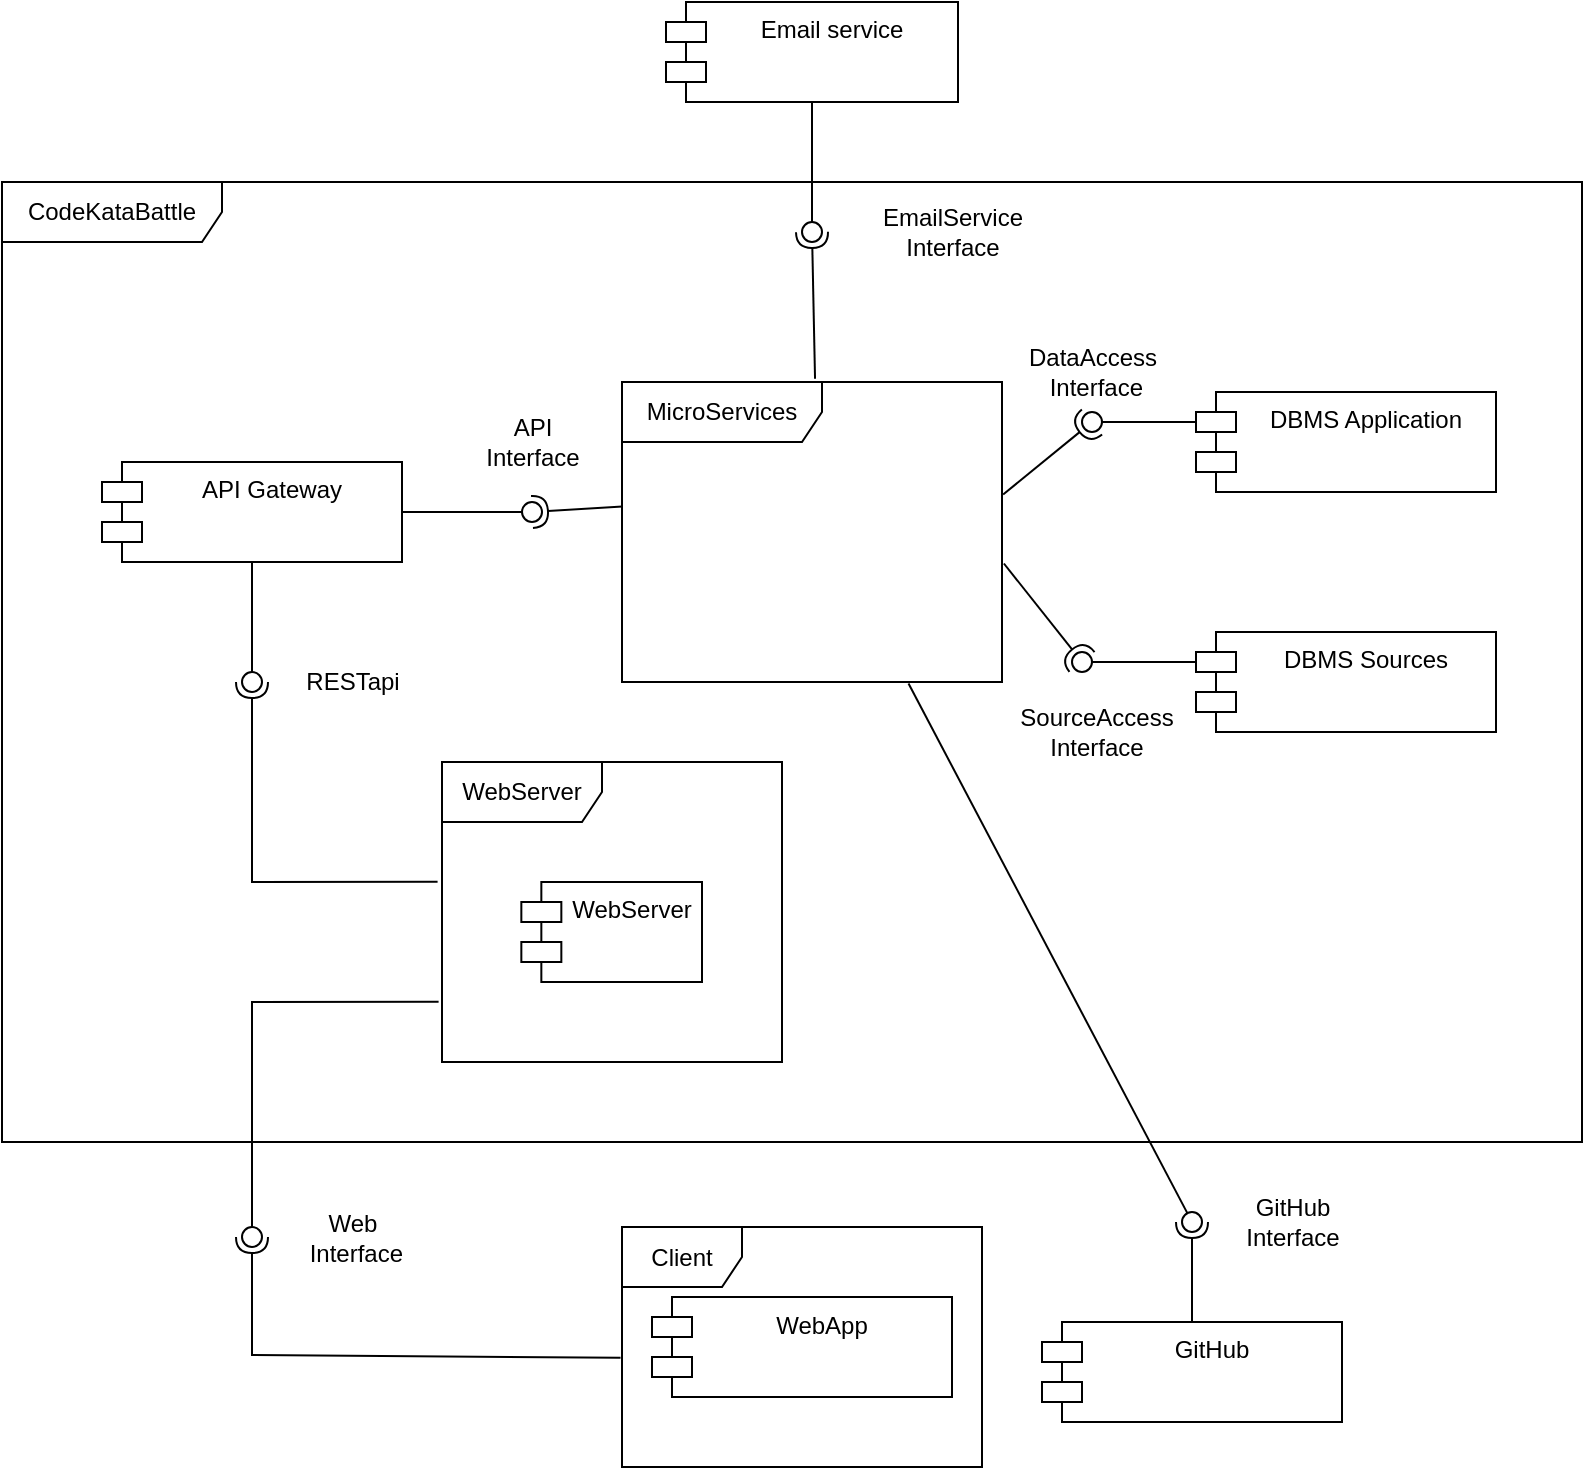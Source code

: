 <mxfile version="22.1.11" type="device">
  <diagram name="Pagina-1" id="qzB83dGnzqiJjhfnsxtL">
    <mxGraphModel dx="2514" dy="935" grid="1" gridSize="10" guides="1" tooltips="1" connect="1" arrows="1" fold="1" page="1" pageScale="1" pageWidth="827" pageHeight="1169" math="0" shadow="0">
      <root>
        <mxCell id="0" />
        <mxCell id="1" parent="0" />
        <mxCell id="h46Rm4Iv9E7iwNrBsxgi-87" value="CodeKataBattle" style="shape=umlFrame;whiteSpace=wrap;html=1;pointerEvents=0;width=110;height=30;" parent="1" vertex="1">
          <mxGeometry x="-310" y="120" width="790" height="480" as="geometry" />
        </mxCell>
        <mxCell id="h46Rm4Iv9E7iwNrBsxgi-43" value="MicroServices" style="shape=umlFrame;whiteSpace=wrap;html=1;pointerEvents=0;width=100;height=30;" parent="1" vertex="1">
          <mxGeometry y="220" width="190" height="150" as="geometry" />
        </mxCell>
        <mxCell id="h46Rm4Iv9E7iwNrBsxgi-44" value="Email service" style="shape=module;align=left;spacingLeft=20;align=center;verticalAlign=top;whiteSpace=wrap;html=1;" parent="1" vertex="1">
          <mxGeometry x="22" y="30" width="146" height="50" as="geometry" />
        </mxCell>
        <mxCell id="h46Rm4Iv9E7iwNrBsxgi-45" value="" style="rounded=0;orthogonalLoop=1;jettySize=auto;html=1;endArrow=halfCircle;endFill=0;endSize=6;strokeWidth=1;sketch=0;exitX=0.508;exitY=-0.011;exitDx=0;exitDy=0;exitPerimeter=0;" parent="1" source="h46Rm4Iv9E7iwNrBsxgi-43" target="h46Rm4Iv9E7iwNrBsxgi-47" edge="1">
          <mxGeometry relative="1" as="geometry">
            <mxPoint x="385" y="10" as="sourcePoint" />
          </mxGeometry>
        </mxCell>
        <mxCell id="h46Rm4Iv9E7iwNrBsxgi-46" value="" style="rounded=0;orthogonalLoop=1;jettySize=auto;html=1;endArrow=oval;endFill=0;sketch=0;sourcePerimeterSpacing=0;targetPerimeterSpacing=0;endSize=10;exitX=0.5;exitY=1;exitDx=0;exitDy=0;" parent="1" source="h46Rm4Iv9E7iwNrBsxgi-44" target="h46Rm4Iv9E7iwNrBsxgi-47" edge="1">
          <mxGeometry relative="1" as="geometry">
            <mxPoint x="370" y="-25" as="sourcePoint" />
          </mxGeometry>
        </mxCell>
        <mxCell id="h46Rm4Iv9E7iwNrBsxgi-47" value="" style="ellipse;whiteSpace=wrap;html=1;align=center;aspect=fixed;fillColor=none;strokeColor=none;resizable=0;perimeter=centerPerimeter;rotatable=0;allowArrows=0;points=[];outlineConnect=1;" parent="1" vertex="1">
          <mxGeometry x="90" y="140" width="10" height="10" as="geometry" />
        </mxCell>
        <mxCell id="h46Rm4Iv9E7iwNrBsxgi-48" value="EmailService&lt;br&gt;Interface" style="text;html=1;align=center;verticalAlign=middle;resizable=0;points=[];autosize=1;strokeColor=none;fillColor=none;" parent="1" vertex="1">
          <mxGeometry x="120" y="125" width="90" height="40" as="geometry" />
        </mxCell>
        <mxCell id="h46Rm4Iv9E7iwNrBsxgi-49" value="API Gateway" style="shape=module;align=left;spacingLeft=20;align=center;verticalAlign=top;whiteSpace=wrap;html=1;" parent="1" vertex="1">
          <mxGeometry x="-260" y="260" width="150" height="50" as="geometry" />
        </mxCell>
        <mxCell id="h46Rm4Iv9E7iwNrBsxgi-51" value="GitHub" style="shape=module;align=left;spacingLeft=20;align=center;verticalAlign=top;whiteSpace=wrap;html=1;" parent="1" vertex="1">
          <mxGeometry x="210" y="690" width="150" height="50" as="geometry" />
        </mxCell>
        <mxCell id="h46Rm4Iv9E7iwNrBsxgi-52" value="WebApp" style="shape=module;align=left;spacingLeft=20;align=center;verticalAlign=top;whiteSpace=wrap;html=1;" parent="1" vertex="1">
          <mxGeometry x="15" y="677.5" width="150" height="50" as="geometry" />
        </mxCell>
        <mxCell id="h46Rm4Iv9E7iwNrBsxgi-53" value="DBMS Sources" style="shape=module;align=left;spacingLeft=20;align=center;verticalAlign=top;whiteSpace=wrap;html=1;" parent="1" vertex="1">
          <mxGeometry x="287" y="345" width="150" height="50" as="geometry" />
        </mxCell>
        <mxCell id="h46Rm4Iv9E7iwNrBsxgi-54" value="DBMS Application" style="shape=module;align=left;spacingLeft=20;align=center;verticalAlign=top;whiteSpace=wrap;html=1;" parent="1" vertex="1">
          <mxGeometry x="287" y="225" width="150" height="50" as="geometry" />
        </mxCell>
        <mxCell id="h46Rm4Iv9E7iwNrBsxgi-56" value="" style="group" parent="1" vertex="1" connectable="0">
          <mxGeometry x="-90" y="410" width="170" height="150" as="geometry" />
        </mxCell>
        <mxCell id="h46Rm4Iv9E7iwNrBsxgi-50" value="WebServer" style="shape=module;align=left;spacingLeft=20;align=center;verticalAlign=top;whiteSpace=wrap;html=1;" parent="h46Rm4Iv9E7iwNrBsxgi-56" vertex="1">
          <mxGeometry x="39.67" y="60" width="90.33" height="50" as="geometry" />
        </mxCell>
        <mxCell id="h46Rm4Iv9E7iwNrBsxgi-55" value="WebServer" style="shape=umlFrame;whiteSpace=wrap;html=1;pointerEvents=0;width=80;height=30;" parent="h46Rm4Iv9E7iwNrBsxgi-56" vertex="1">
          <mxGeometry width="170" height="150" as="geometry" />
        </mxCell>
        <mxCell id="h46Rm4Iv9E7iwNrBsxgi-57" value="Client" style="shape=umlFrame;whiteSpace=wrap;html=1;pointerEvents=0;" parent="1" vertex="1">
          <mxGeometry y="642.5" width="180" height="120" as="geometry" />
        </mxCell>
        <mxCell id="h46Rm4Iv9E7iwNrBsxgi-58" value="" style="rounded=0;orthogonalLoop=1;jettySize=auto;html=1;endArrow=halfCircle;endFill=0;endSize=6;strokeWidth=1;sketch=0;exitX=-0.004;exitY=0.545;exitDx=0;exitDy=0;exitPerimeter=0;" parent="1" source="h46Rm4Iv9E7iwNrBsxgi-57" target="h46Rm4Iv9E7iwNrBsxgi-60" edge="1">
          <mxGeometry relative="1" as="geometry">
            <mxPoint y="607.5" as="sourcePoint" />
            <Array as="points">
              <mxPoint x="-185" y="706.5" />
            </Array>
          </mxGeometry>
        </mxCell>
        <mxCell id="h46Rm4Iv9E7iwNrBsxgi-59" value="" style="rounded=0;orthogonalLoop=1;jettySize=auto;html=1;endArrow=oval;endFill=0;sketch=0;sourcePerimeterSpacing=0;targetPerimeterSpacing=0;endSize=10;exitX=-0.01;exitY=0.799;exitDx=0;exitDy=0;exitPerimeter=0;" parent="1" source="h46Rm4Iv9E7iwNrBsxgi-55" target="h46Rm4Iv9E7iwNrBsxgi-60" edge="1">
          <mxGeometry relative="1" as="geometry">
            <mxPoint x="-40" y="685" as="sourcePoint" />
            <Array as="points">
              <mxPoint x="-185" y="530" />
            </Array>
          </mxGeometry>
        </mxCell>
        <mxCell id="h46Rm4Iv9E7iwNrBsxgi-60" value="" style="ellipse;whiteSpace=wrap;html=1;align=center;aspect=fixed;fillColor=none;strokeColor=none;resizable=0;perimeter=centerPerimeter;rotatable=0;allowArrows=0;points=[];outlineConnect=1;" parent="1" vertex="1">
          <mxGeometry x="-190" y="642.5" width="10" height="10" as="geometry" />
        </mxCell>
        <mxCell id="h46Rm4Iv9E7iwNrBsxgi-61" value="Web&lt;br&gt;&amp;nbsp;Interface" style="text;html=1;align=center;verticalAlign=middle;resizable=0;points=[];autosize=1;strokeColor=none;fillColor=none;" parent="1" vertex="1">
          <mxGeometry x="-170" y="627.5" width="70" height="40" as="geometry" />
        </mxCell>
        <mxCell id="h46Rm4Iv9E7iwNrBsxgi-62" value="" style="rounded=0;orthogonalLoop=1;jettySize=auto;html=1;endArrow=halfCircle;endFill=0;endSize=6;strokeWidth=1;sketch=0;exitX=-0.013;exitY=0.399;exitDx=0;exitDy=0;exitPerimeter=0;" parent="1" source="h46Rm4Iv9E7iwNrBsxgi-55" target="h46Rm4Iv9E7iwNrBsxgi-64" edge="1">
          <mxGeometry relative="1" as="geometry">
            <mxPoint x="-380" y="445" as="sourcePoint" />
            <Array as="points">
              <mxPoint x="-185" y="470" />
            </Array>
          </mxGeometry>
        </mxCell>
        <mxCell id="h46Rm4Iv9E7iwNrBsxgi-63" value="" style="rounded=0;orthogonalLoop=1;jettySize=auto;html=1;endArrow=oval;endFill=0;sketch=0;sourcePerimeterSpacing=0;targetPerimeterSpacing=0;endSize=10;exitX=0.5;exitY=1;exitDx=0;exitDy=0;" parent="1" source="h46Rm4Iv9E7iwNrBsxgi-49" target="h46Rm4Iv9E7iwNrBsxgi-64" edge="1">
          <mxGeometry relative="1" as="geometry">
            <mxPoint x="-420" y="445" as="sourcePoint" />
          </mxGeometry>
        </mxCell>
        <mxCell id="h46Rm4Iv9E7iwNrBsxgi-64" value="" style="ellipse;whiteSpace=wrap;html=1;align=center;aspect=fixed;fillColor=none;strokeColor=none;resizable=0;perimeter=centerPerimeter;rotatable=0;allowArrows=0;points=[];outlineConnect=1;" parent="1" vertex="1">
          <mxGeometry x="-190" y="365" width="10" height="10" as="geometry" />
        </mxCell>
        <mxCell id="h46Rm4Iv9E7iwNrBsxgi-65" value="RESTapi" style="text;html=1;align=center;verticalAlign=middle;resizable=0;points=[];autosize=1;strokeColor=none;fillColor=none;" parent="1" vertex="1">
          <mxGeometry x="-170" y="355" width="70" height="30" as="geometry" />
        </mxCell>
        <mxCell id="h46Rm4Iv9E7iwNrBsxgi-66" value="" style="rounded=0;orthogonalLoop=1;jettySize=auto;html=1;endArrow=halfCircle;endFill=0;endSize=6;strokeWidth=1;sketch=0;exitX=0.001;exitY=0.415;exitDx=0;exitDy=0;exitPerimeter=0;" parent="1" source="h46Rm4Iv9E7iwNrBsxgi-43" target="h46Rm4Iv9E7iwNrBsxgi-68" edge="1">
          <mxGeometry relative="1" as="geometry">
            <mxPoint x="-410" y="165" as="sourcePoint" />
          </mxGeometry>
        </mxCell>
        <mxCell id="h46Rm4Iv9E7iwNrBsxgi-67" value="" style="rounded=0;orthogonalLoop=1;jettySize=auto;html=1;endArrow=oval;endFill=0;sketch=0;sourcePerimeterSpacing=0;targetPerimeterSpacing=0;endSize=10;exitX=1;exitY=0.5;exitDx=0;exitDy=0;" parent="1" source="h46Rm4Iv9E7iwNrBsxgi-49" target="h46Rm4Iv9E7iwNrBsxgi-68" edge="1">
          <mxGeometry relative="1" as="geometry">
            <mxPoint x="-450" y="165" as="sourcePoint" />
          </mxGeometry>
        </mxCell>
        <mxCell id="h46Rm4Iv9E7iwNrBsxgi-68" value="" style="ellipse;whiteSpace=wrap;html=1;align=center;aspect=fixed;fillColor=none;strokeColor=none;resizable=0;perimeter=centerPerimeter;rotatable=0;allowArrows=0;points=[];outlineConnect=1;" parent="1" vertex="1">
          <mxGeometry x="-50" y="280" width="10" height="10" as="geometry" />
        </mxCell>
        <mxCell id="h46Rm4Iv9E7iwNrBsxgi-69" value="API &lt;br&gt;Interface" style="text;html=1;align=center;verticalAlign=middle;resizable=0;points=[];autosize=1;strokeColor=none;fillColor=none;" parent="1" vertex="1">
          <mxGeometry x="-80" y="230" width="70" height="40" as="geometry" />
        </mxCell>
        <mxCell id="h46Rm4Iv9E7iwNrBsxgi-70" value="" style="rounded=0;orthogonalLoop=1;jettySize=auto;html=1;endArrow=halfCircle;endFill=0;endSize=6;strokeWidth=1;sketch=0;exitX=0.5;exitY=0;exitDx=0;exitDy=0;" parent="1" source="h46Rm4Iv9E7iwNrBsxgi-51" target="h46Rm4Iv9E7iwNrBsxgi-72" edge="1">
          <mxGeometry relative="1" as="geometry">
            <mxPoint x="520" y="420" as="sourcePoint" />
          </mxGeometry>
        </mxCell>
        <mxCell id="h46Rm4Iv9E7iwNrBsxgi-71" value="" style="rounded=0;orthogonalLoop=1;jettySize=auto;html=1;endArrow=oval;endFill=0;sketch=0;sourcePerimeterSpacing=0;targetPerimeterSpacing=0;endSize=10;exitX=0.754;exitY=1.005;exitDx=0;exitDy=0;exitPerimeter=0;" parent="1" source="h46Rm4Iv9E7iwNrBsxgi-43" target="h46Rm4Iv9E7iwNrBsxgi-72" edge="1">
          <mxGeometry relative="1" as="geometry">
            <mxPoint x="595" y="490" as="sourcePoint" />
          </mxGeometry>
        </mxCell>
        <mxCell id="h46Rm4Iv9E7iwNrBsxgi-72" value="" style="ellipse;whiteSpace=wrap;html=1;align=center;aspect=fixed;fillColor=none;strokeColor=none;resizable=0;perimeter=centerPerimeter;rotatable=0;allowArrows=0;points=[];outlineConnect=1;" parent="1" vertex="1">
          <mxGeometry x="280" y="635" width="10" height="10" as="geometry" />
        </mxCell>
        <mxCell id="h46Rm4Iv9E7iwNrBsxgi-73" value="GitHub&lt;br&gt;Interface" style="text;html=1;align=center;verticalAlign=middle;resizable=0;points=[];autosize=1;strokeColor=none;fillColor=none;" parent="1" vertex="1">
          <mxGeometry x="300" y="620" width="70" height="40" as="geometry" />
        </mxCell>
        <mxCell id="h46Rm4Iv9E7iwNrBsxgi-77" value="" style="rounded=0;orthogonalLoop=1;jettySize=auto;html=1;endArrow=halfCircle;endFill=0;endSize=6;strokeWidth=1;sketch=0;exitX=1.003;exitY=0.375;exitDx=0;exitDy=0;exitPerimeter=0;" parent="1" source="h46Rm4Iv9E7iwNrBsxgi-43" target="h46Rm4Iv9E7iwNrBsxgi-79" edge="1">
          <mxGeometry relative="1" as="geometry">
            <mxPoint x="850" y="140" as="sourcePoint" />
          </mxGeometry>
        </mxCell>
        <mxCell id="h46Rm4Iv9E7iwNrBsxgi-78" value="" style="rounded=0;orthogonalLoop=1;jettySize=auto;html=1;endArrow=oval;endFill=0;sketch=0;sourcePerimeterSpacing=0;targetPerimeterSpacing=0;endSize=10;exitX=0;exitY=0;exitDx=0;exitDy=15;exitPerimeter=0;" parent="1" source="h46Rm4Iv9E7iwNrBsxgi-54" target="h46Rm4Iv9E7iwNrBsxgi-79" edge="1">
          <mxGeometry relative="1" as="geometry">
            <mxPoint x="210" y="175" as="sourcePoint" />
          </mxGeometry>
        </mxCell>
        <mxCell id="h46Rm4Iv9E7iwNrBsxgi-79" value="" style="ellipse;whiteSpace=wrap;html=1;align=center;aspect=fixed;fillColor=none;strokeColor=none;resizable=0;perimeter=centerPerimeter;rotatable=0;allowArrows=0;points=[];outlineConnect=1;" parent="1" vertex="1">
          <mxGeometry x="230" y="235" width="10" height="10" as="geometry" />
        </mxCell>
        <mxCell id="h46Rm4Iv9E7iwNrBsxgi-80" value="DataAccess&lt;br&gt;&amp;nbsp;Interface" style="text;html=1;align=center;verticalAlign=middle;resizable=0;points=[];autosize=1;strokeColor=none;fillColor=none;" parent="1" vertex="1">
          <mxGeometry x="190" y="195" width="90" height="40" as="geometry" />
        </mxCell>
        <mxCell id="h46Rm4Iv9E7iwNrBsxgi-83" value="" style="rounded=0;orthogonalLoop=1;jettySize=auto;html=1;endArrow=halfCircle;endFill=0;endSize=6;strokeWidth=1;sketch=0;exitX=1.005;exitY=0.605;exitDx=0;exitDy=0;exitPerimeter=0;" parent="1" source="h46Rm4Iv9E7iwNrBsxgi-43" target="h46Rm4Iv9E7iwNrBsxgi-85" edge="1">
          <mxGeometry relative="1" as="geometry">
            <mxPoint x="850" y="325" as="sourcePoint" />
          </mxGeometry>
        </mxCell>
        <mxCell id="h46Rm4Iv9E7iwNrBsxgi-84" value="" style="rounded=0;orthogonalLoop=1;jettySize=auto;html=1;endArrow=oval;endFill=0;sketch=0;sourcePerimeterSpacing=0;targetPerimeterSpacing=0;endSize=10;exitX=0;exitY=0;exitDx=0;exitDy=15;exitPerimeter=0;" parent="1" source="h46Rm4Iv9E7iwNrBsxgi-53" target="h46Rm4Iv9E7iwNrBsxgi-85" edge="1">
          <mxGeometry relative="1" as="geometry">
            <mxPoint x="210" y="360" as="sourcePoint" />
          </mxGeometry>
        </mxCell>
        <mxCell id="h46Rm4Iv9E7iwNrBsxgi-85" value="" style="ellipse;whiteSpace=wrap;html=1;align=center;aspect=fixed;fillColor=none;strokeColor=none;resizable=0;perimeter=centerPerimeter;rotatable=0;allowArrows=0;points=[];outlineConnect=1;" parent="1" vertex="1">
          <mxGeometry x="225" y="355" width="10" height="10" as="geometry" />
        </mxCell>
        <mxCell id="h46Rm4Iv9E7iwNrBsxgi-86" value="SourceAccess&lt;br&gt;Interface" style="text;html=1;align=center;verticalAlign=middle;resizable=0;points=[];autosize=1;strokeColor=none;fillColor=none;" parent="1" vertex="1">
          <mxGeometry x="187" y="375" width="100" height="40" as="geometry" />
        </mxCell>
      </root>
    </mxGraphModel>
  </diagram>
</mxfile>
